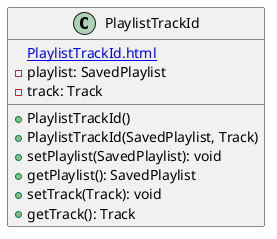 @startuml

    class PlaylistTrackId {
        [[PlaylistTrackId.html]]
        -playlist: SavedPlaylist
        -track: Track
        +PlaylistTrackId()
        +PlaylistTrackId(SavedPlaylist, Track)
        +setPlaylist(SavedPlaylist): void
        +getPlaylist(): SavedPlaylist
        +setTrack(Track): void
        +getTrack(): Track
    }

@enduml
